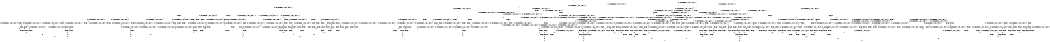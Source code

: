 digraph BCG {
size = "7, 10.5";
center = TRUE;
node [shape = circle];
0 [peripheries = 2];
0 -> 1 [label = "EX !0 !ATOMIC_EXCH_BRANCH (1, +1, TRUE, +1, 1, FALSE) !{0, 1, 2}"];
0 -> 2 [label = "EX !2 !ATOMIC_EXCH_BRANCH (1, +0, TRUE, +0, 1, TRUE) !{0, 1, 2}"];
0 -> 3 [label = "EX !1 !ATOMIC_EXCH_BRANCH (1, +1, TRUE, +0, 2, TRUE) !{0, 1, 2}"];
0 -> 4 [label = "EX !0 !ATOMIC_EXCH_BRANCH (1, +1, TRUE, +1, 1, FALSE) !{0, 1, 2}"];
1 -> 5 [label = "EX !2 !ATOMIC_EXCH_BRANCH (1, +0, TRUE, +0, 1, FALSE) !{0, 1, 2}"];
1 -> 6 [label = "EX !1 !ATOMIC_EXCH_BRANCH (1, +1, TRUE, +0, 2, FALSE) !{0, 1, 2}"];
1 -> 7 [label = "TERMINATE !0"];
2 -> 2 [label = "EX !2 !ATOMIC_EXCH_BRANCH (1, +0, TRUE, +0, 1, TRUE) !{0, 1, 2}"];
2 -> 8 [label = "EX !0 !ATOMIC_EXCH_BRANCH (1, +1, TRUE, +1, 1, FALSE) !{0, 1, 2}"];
2 -> 9 [label = "EX !1 !ATOMIC_EXCH_BRANCH (1, +1, TRUE, +0, 2, TRUE) !{0, 1, 2}"];
2 -> 10 [label = "EX !0 !ATOMIC_EXCH_BRANCH (1, +1, TRUE, +1, 1, FALSE) !{0, 1, 2}"];
3 -> 11 [label = "EX !0 !ATOMIC_EXCH_BRANCH (1, +1, TRUE, +1, 1, TRUE) !{0, 1, 2}"];
3 -> 12 [label = "EX !2 !ATOMIC_EXCH_BRANCH (1, +0, TRUE, +0, 1, FALSE) !{0, 1, 2}"];
3 -> 13 [label = "TERMINATE !1"];
3 -> 14 [label = "EX !0 !ATOMIC_EXCH_BRANCH (1, +1, TRUE, +1, 1, TRUE) !{0, 1, 2}"];
4 -> 15 [label = "EX !1 !ATOMIC_EXCH_BRANCH (1, +1, TRUE, +0, 2, FALSE) !{0, 1, 2}"];
4 -> 16 [label = "EX !2 !ATOMIC_EXCH_BRANCH (1, +0, TRUE, +0, 1, FALSE) !{0, 1, 2}"];
4 -> 17 [label = "EX !1 !ATOMIC_EXCH_BRANCH (1, +1, TRUE, +0, 2, FALSE) !{0, 1, 2}"];
4 -> 18 [label = "TERMINATE !0"];
5 -> 19 [label = "EX !1 !ATOMIC_EXCH_BRANCH (1, +1, TRUE, +0, 2, TRUE) !{0, 1, 2}"];
5 -> 20 [label = "TERMINATE !0"];
5 -> 21 [label = "TERMINATE !2"];
6 -> 22 [label = "EX !2 !ATOMIC_EXCH_BRANCH (1, +0, TRUE, +0, 1, FALSE) !{0, 1, 2}"];
6 -> 23 [label = "TERMINATE !0"];
6 -> 24 [label = "TERMINATE !1"];
7 -> 25 [label = "EX !2 !ATOMIC_EXCH_BRANCH (1, +0, TRUE, +0, 1, FALSE) !{1, 2}"];
7 -> 26 [label = "EX !1 !ATOMIC_EXCH_BRANCH (1, +1, TRUE, +0, 2, FALSE) !{1, 2}"];
7 -> 27 [label = "EX !1 !ATOMIC_EXCH_BRANCH (1, +1, TRUE, +0, 2, FALSE) !{1, 2}"];
8 -> 5 [label = "EX !2 !ATOMIC_EXCH_BRANCH (1, +0, TRUE, +0, 1, FALSE) !{0, 1, 2}"];
8 -> 28 [label = "EX !1 !ATOMIC_EXCH_BRANCH (1, +1, TRUE, +0, 2, FALSE) !{0, 1, 2}"];
8 -> 29 [label = "TERMINATE !0"];
9 -> 12 [label = "EX !2 !ATOMIC_EXCH_BRANCH (1, +0, TRUE, +0, 1, FALSE) !{0, 1, 2}"];
9 -> 30 [label = "EX !0 !ATOMIC_EXCH_BRANCH (1, +1, TRUE, +1, 1, TRUE) !{0, 1, 2}"];
9 -> 31 [label = "TERMINATE !1"];
9 -> 32 [label = "EX !0 !ATOMIC_EXCH_BRANCH (1, +1, TRUE, +1, 1, TRUE) !{0, 1, 2}"];
10 -> 33 [label = "EX !1 !ATOMIC_EXCH_BRANCH (1, +1, TRUE, +0, 2, FALSE) !{0, 1, 2}"];
10 -> 16 [label = "EX !2 !ATOMIC_EXCH_BRANCH (1, +0, TRUE, +0, 1, FALSE) !{0, 1, 2}"];
10 -> 34 [label = "EX !1 !ATOMIC_EXCH_BRANCH (1, +1, TRUE, +0, 2, FALSE) !{0, 1, 2}"];
10 -> 35 [label = "TERMINATE !0"];
11 -> 11 [label = "EX !0 !ATOMIC_EXCH_BRANCH (1, +1, TRUE, +1, 1, TRUE) !{0, 1, 2}"];
11 -> 36 [label = "EX !2 !ATOMIC_EXCH_BRANCH (1, +0, TRUE, +0, 1, FALSE) !{0, 1, 2}"];
11 -> 37 [label = "TERMINATE !1"];
11 -> 14 [label = "EX !0 !ATOMIC_EXCH_BRANCH (1, +1, TRUE, +1, 1, TRUE) !{0, 1, 2}"];
12 -> 19 [label = "EX !0 !ATOMIC_EXCH_BRANCH (1, +1, TRUE, +1, 1, FALSE) !{0, 1, 2}"];
12 -> 38 [label = "TERMINATE !2"];
12 -> 39 [label = "TERMINATE !1"];
12 -> 40 [label = "EX !0 !ATOMIC_EXCH_BRANCH (1, +1, TRUE, +1, 1, FALSE) !{0, 1, 2}"];
13 -> 41 [label = "EX !0 !ATOMIC_EXCH_BRANCH (1, +1, TRUE, +1, 1, TRUE) !{0, 2}"];
13 -> 42 [label = "EX !2 !ATOMIC_EXCH_BRANCH (1, +0, TRUE, +0, 1, FALSE) !{0, 2}"];
13 -> 43 [label = "EX !0 !ATOMIC_EXCH_BRANCH (1, +1, TRUE, +1, 1, TRUE) !{0, 2}"];
14 -> 14 [label = "EX !0 !ATOMIC_EXCH_BRANCH (1, +1, TRUE, +1, 1, TRUE) !{0, 1, 2}"];
14 -> 44 [label = "EX !2 !ATOMIC_EXCH_BRANCH (1, +0, TRUE, +0, 1, FALSE) !{0, 1, 2}"];
14 -> 45 [label = "TERMINATE !1"];
15 -> 46 [label = "EX !2 !ATOMIC_EXCH_BRANCH (1, +0, TRUE, +0, 1, FALSE) !{0, 1, 2}"];
15 -> 47 [label = "EX !2 !ATOMIC_EXCH_BRANCH (1, +0, TRUE, +0, 1, FALSE) !{0, 1, 2}"];
15 -> 48 [label = "TERMINATE !0"];
15 -> 49 [label = "TERMINATE !1"];
16 -> 50 [label = "EX !1 !ATOMIC_EXCH_BRANCH (1, +1, TRUE, +0, 2, TRUE) !{0, 1, 2}"];
16 -> 40 [label = "EX !1 !ATOMIC_EXCH_BRANCH (1, +1, TRUE, +0, 2, TRUE) !{0, 1, 2}"];
16 -> 51 [label = "TERMINATE !0"];
16 -> 52 [label = "TERMINATE !2"];
17 -> 53 [label = "EX !2 !ATOMIC_EXCH_BRANCH (1, +0, TRUE, +0, 1, FALSE) !{0, 1, 2}"];
17 -> 54 [label = "TERMINATE !0"];
17 -> 55 [label = "TERMINATE !1"];
18 -> 56 [label = "EX !2 !ATOMIC_EXCH_BRANCH (1, +0, TRUE, +0, 1, FALSE) !{1, 2}"];
18 -> 57 [label = "EX !1 !ATOMIC_EXCH_BRANCH (1, +1, TRUE, +0, 2, FALSE) !{1, 2}"];
19 -> 58 [label = "TERMINATE !0"];
19 -> 59 [label = "TERMINATE !2"];
19 -> 60 [label = "TERMINATE !1"];
20 -> 61 [label = "EX !1 !ATOMIC_EXCH_BRANCH (1, +1, TRUE, +0, 2, TRUE) !{1, 2}"];
20 -> 62 [label = "TERMINATE !2"];
20 -> 63 [label = "EX !1 !ATOMIC_EXCH_BRANCH (1, +1, TRUE, +0, 2, TRUE) !{1, 2}"];
21 -> 64 [label = "EX !1 !ATOMIC_EXCH_BRANCH (1, +1, TRUE, +0, 2, TRUE) !{0, 1}"];
21 -> 62 [label = "TERMINATE !0"];
22 -> 65 [label = "TERMINATE !0"];
22 -> 66 [label = "TERMINATE !2"];
22 -> 67 [label = "TERMINATE !1"];
23 -> 68 [label = "EX !2 !ATOMIC_EXCH_BRANCH (1, +0, TRUE, +0, 1, FALSE) !{1, 2}"];
23 -> 69 [label = "TERMINATE !1"];
24 -> 70 [label = "EX !2 !ATOMIC_EXCH_BRANCH (1, +0, TRUE, +0, 1, FALSE) !{0, 2}"];
24 -> 69 [label = "TERMINATE !0"];
25 -> 61 [label = "EX !1 !ATOMIC_EXCH_BRANCH (1, +1, TRUE, +0, 2, TRUE) !{1, 2}"];
25 -> 62 [label = "TERMINATE !2"];
25 -> 63 [label = "EX !1 !ATOMIC_EXCH_BRANCH (1, +1, TRUE, +0, 2, TRUE) !{1, 2}"];
26 -> 68 [label = "EX !2 !ATOMIC_EXCH_BRANCH (1, +0, TRUE, +0, 1, FALSE) !{1, 2}"];
26 -> 69 [label = "TERMINATE !1"];
27 -> 71 [label = "EX !2 !ATOMIC_EXCH_BRANCH (1, +0, TRUE, +0, 1, FALSE) !{1, 2}"];
27 -> 72 [label = "EX !2 !ATOMIC_EXCH_BRANCH (1, +0, TRUE, +0, 1, FALSE) !{1, 2}"];
27 -> 73 [label = "TERMINATE !1"];
28 -> 22 [label = "EX !2 !ATOMIC_EXCH_BRANCH (1, +0, TRUE, +0, 1, FALSE) !{0, 1, 2}"];
28 -> 74 [label = "TERMINATE !0"];
28 -> 75 [label = "TERMINATE !1"];
29 -> 25 [label = "EX !2 !ATOMIC_EXCH_BRANCH (1, +0, TRUE, +0, 1, FALSE) !{1, 2}"];
29 -> 76 [label = "EX !1 !ATOMIC_EXCH_BRANCH (1, +1, TRUE, +0, 2, FALSE) !{1, 2}"];
29 -> 77 [label = "EX !1 !ATOMIC_EXCH_BRANCH (1, +1, TRUE, +0, 2, FALSE) !{1, 2}"];
30 -> 30 [label = "EX !0 !ATOMIC_EXCH_BRANCH (1, +1, TRUE, +1, 1, TRUE) !{0, 1, 2}"];
30 -> 36 [label = "EX !2 !ATOMIC_EXCH_BRANCH (1, +0, TRUE, +0, 1, FALSE) !{0, 1, 2}"];
30 -> 78 [label = "TERMINATE !1"];
30 -> 32 [label = "EX !0 !ATOMIC_EXCH_BRANCH (1, +1, TRUE, +1, 1, TRUE) !{0, 1, 2}"];
31 -> 42 [label = "EX !2 !ATOMIC_EXCH_BRANCH (1, +0, TRUE, +0, 1, FALSE) !{0, 2}"];
31 -> 79 [label = "EX !0 !ATOMIC_EXCH_BRANCH (1, +1, TRUE, +1, 1, TRUE) !{0, 2}"];
31 -> 80 [label = "EX !0 !ATOMIC_EXCH_BRANCH (1, +1, TRUE, +1, 1, TRUE) !{0, 2}"];
32 -> 32 [label = "EX !0 !ATOMIC_EXCH_BRANCH (1, +1, TRUE, +1, 1, TRUE) !{0, 1, 2}"];
32 -> 44 [label = "EX !2 !ATOMIC_EXCH_BRANCH (1, +0, TRUE, +0, 1, FALSE) !{0, 1, 2}"];
32 -> 81 [label = "TERMINATE !1"];
33 -> 46 [label = "EX !2 !ATOMIC_EXCH_BRANCH (1, +0, TRUE, +0, 1, FALSE) !{0, 1, 2}"];
33 -> 47 [label = "EX !2 !ATOMIC_EXCH_BRANCH (1, +0, TRUE, +0, 1, FALSE) !{0, 1, 2}"];
33 -> 82 [label = "TERMINATE !0"];
33 -> 83 [label = "TERMINATE !1"];
34 -> 53 [label = "EX !2 !ATOMIC_EXCH_BRANCH (1, +0, TRUE, +0, 1, FALSE) !{0, 1, 2}"];
34 -> 84 [label = "TERMINATE !0"];
34 -> 85 [label = "TERMINATE !1"];
35 -> 56 [label = "EX !2 !ATOMIC_EXCH_BRANCH (1, +0, TRUE, +0, 1, FALSE) !{1, 2}"];
35 -> 86 [label = "EX !1 !ATOMIC_EXCH_BRANCH (1, +1, TRUE, +0, 2, FALSE) !{1, 2}"];
36 -> 19 [label = "EX !0 !ATOMIC_EXCH_BRANCH (1, +1, TRUE, +1, 1, FALSE) !{0, 1, 2}"];
36 -> 87 [label = "TERMINATE !2"];
36 -> 88 [label = "TERMINATE !1"];
36 -> 40 [label = "EX !0 !ATOMIC_EXCH_BRANCH (1, +1, TRUE, +1, 1, FALSE) !{0, 1, 2}"];
37 -> 41 [label = "EX !0 !ATOMIC_EXCH_BRANCH (1, +1, TRUE, +1, 1, TRUE) !{0, 2}"];
37 -> 89 [label = "EX !2 !ATOMIC_EXCH_BRANCH (1, +0, TRUE, +0, 1, FALSE) !{0, 2}"];
37 -> 43 [label = "EX !0 !ATOMIC_EXCH_BRANCH (1, +1, TRUE, +1, 1, TRUE) !{0, 2}"];
38 -> 64 [label = "EX !0 !ATOMIC_EXCH_BRANCH (1, +1, TRUE, +1, 1, FALSE) !{0, 1}"];
38 -> 90 [label = "TERMINATE !1"];
38 -> 91 [label = "EX !0 !ATOMIC_EXCH_BRANCH (1, +1, TRUE, +1, 1, FALSE) !{0, 1}"];
39 -> 92 [label = "EX !0 !ATOMIC_EXCH_BRANCH (1, +1, TRUE, +1, 1, FALSE) !{0, 2}"];
39 -> 90 [label = "TERMINATE !2"];
39 -> 93 [label = "EX !0 !ATOMIC_EXCH_BRANCH (1, +1, TRUE, +1, 1, FALSE) !{0, 2}"];
40 -> 94 [label = "TERMINATE !0"];
40 -> 95 [label = "TERMINATE !2"];
40 -> 96 [label = "TERMINATE !1"];
41 -> 41 [label = "EX !0 !ATOMIC_EXCH_BRANCH (1, +1, TRUE, +1, 1, TRUE) !{0, 2}"];
41 -> 89 [label = "EX !2 !ATOMIC_EXCH_BRANCH (1, +0, TRUE, +0, 1, FALSE) !{0, 2}"];
41 -> 43 [label = "EX !0 !ATOMIC_EXCH_BRANCH (1, +1, TRUE, +1, 1, TRUE) !{0, 2}"];
42 -> 92 [label = "EX !0 !ATOMIC_EXCH_BRANCH (1, +1, TRUE, +1, 1, FALSE) !{0, 2}"];
42 -> 90 [label = "TERMINATE !2"];
42 -> 93 [label = "EX !0 !ATOMIC_EXCH_BRANCH (1, +1, TRUE, +1, 1, FALSE) !{0, 2}"];
43 -> 97 [label = "EX !2 !ATOMIC_EXCH_BRANCH (1, +0, TRUE, +0, 1, FALSE) !{0, 2}"];
43 -> 43 [label = "EX !0 !ATOMIC_EXCH_BRANCH (1, +1, TRUE, +1, 1, TRUE) !{0, 2}"];
43 -> 98 [label = "EX !2 !ATOMIC_EXCH_BRANCH (1, +0, TRUE, +0, 1, FALSE) !{0, 2}"];
44 -> 40 [label = "EX !0 !ATOMIC_EXCH_BRANCH (1, +1, TRUE, +1, 1, FALSE) !{0, 1, 2}"];
44 -> 99 [label = "TERMINATE !2"];
44 -> 100 [label = "TERMINATE !1"];
45 -> 101 [label = "EX !0 !ATOMIC_EXCH_BRANCH (1, +1, TRUE, +1, 1, TRUE) !{0, 2}"];
45 -> 102 [label = "EX !2 !ATOMIC_EXCH_BRANCH (1, +0, TRUE, +0, 1, FALSE) !{0, 2}"];
46 -> 103 [label = "TERMINATE !0"];
46 -> 104 [label = "TERMINATE !2"];
46 -> 105 [label = "TERMINATE !1"];
47 -> 106 [label = "TERMINATE !0"];
47 -> 107 [label = "TERMINATE !2"];
47 -> 108 [label = "TERMINATE !1"];
48 -> 109 [label = "EX !2 !ATOMIC_EXCH_BRANCH (1, +0, TRUE, +0, 1, FALSE) !{1, 2}"];
48 -> 110 [label = "TERMINATE !1"];
49 -> 111 [label = "EX !2 !ATOMIC_EXCH_BRANCH (1, +0, TRUE, +0, 1, FALSE) !{0, 2}"];
49 -> 110 [label = "TERMINATE !0"];
50 -> 112 [label = "TERMINATE !0"];
50 -> 113 [label = "TERMINATE !2"];
50 -> 114 [label = "TERMINATE !1"];
51 -> 115 [label = "EX !1 !ATOMIC_EXCH_BRANCH (1, +1, TRUE, +0, 2, TRUE) !{1, 2}"];
51 -> 116 [label = "TERMINATE !2"];
52 -> 117 [label = "EX !1 !ATOMIC_EXCH_BRANCH (1, +1, TRUE, +0, 2, TRUE) !{0, 1}"];
52 -> 116 [label = "TERMINATE !0"];
53 -> 118 [label = "TERMINATE !0"];
53 -> 119 [label = "TERMINATE !2"];
53 -> 120 [label = "TERMINATE !1"];
54 -> 121 [label = "EX !2 !ATOMIC_EXCH_BRANCH (1, +0, TRUE, +0, 1, FALSE) !{1, 2}"];
54 -> 122 [label = "TERMINATE !1"];
55 -> 123 [label = "EX !2 !ATOMIC_EXCH_BRANCH (1, +0, TRUE, +0, 1, FALSE) !{0, 2}"];
55 -> 122 [label = "TERMINATE !0"];
56 -> 115 [label = "EX !1 !ATOMIC_EXCH_BRANCH (1, +1, TRUE, +0, 2, TRUE) !{1, 2}"];
56 -> 116 [label = "TERMINATE !2"];
57 -> 121 [label = "EX !2 !ATOMIC_EXCH_BRANCH (1, +0, TRUE, +0, 1, FALSE) !{1, 2}"];
57 -> 122 [label = "TERMINATE !1"];
58 -> 124 [label = "TERMINATE !2"];
58 -> 125 [label = "TERMINATE !1"];
59 -> 124 [label = "TERMINATE !0"];
59 -> 126 [label = "TERMINATE !1"];
60 -> 125 [label = "TERMINATE !0"];
60 -> 126 [label = "TERMINATE !2"];
61 -> 124 [label = "TERMINATE !2"];
61 -> 125 [label = "TERMINATE !1"];
62 -> 127 [label = "EX !1 !ATOMIC_EXCH_BRANCH (1, +1, TRUE, +0, 2, TRUE) !{1}"];
62 -> 128 [label = "EX !1 !ATOMIC_EXCH_BRANCH (1, +1, TRUE, +0, 2, TRUE) !{1}"];
63 -> 129 [label = "TERMINATE !2"];
63 -> 130 [label = "TERMINATE !1"];
64 -> 124 [label = "TERMINATE !0"];
64 -> 126 [label = "TERMINATE !1"];
65 -> 131 [label = "TERMINATE !2"];
65 -> 132 [label = "TERMINATE !1"];
66 -> 131 [label = "TERMINATE !0"];
66 -> 133 [label = "TERMINATE !1"];
67 -> 132 [label = "TERMINATE !0"];
67 -> 133 [label = "TERMINATE !2"];
68 -> 131 [label = "TERMINATE !2"];
68 -> 132 [label = "TERMINATE !1"];
69 -> 134 [label = "EX !2 !ATOMIC_EXCH_BRANCH (1, +0, TRUE, +0, 1, FALSE) !{2}"];
69 -> 135 [label = "EX !2 !ATOMIC_EXCH_BRANCH (1, +0, TRUE, +0, 1, FALSE) !{2}"];
70 -> 132 [label = "TERMINATE !0"];
70 -> 133 [label = "TERMINATE !2"];
71 -> 136 [label = "TERMINATE !2"];
71 -> 137 [label = "TERMINATE !1"];
72 -> 138 [label = "TERMINATE !2"];
72 -> 139 [label = "TERMINATE !1"];
73 -> 140 [label = "EX !2 !ATOMIC_EXCH_BRANCH (1, +0, TRUE, +0, 1, FALSE) !{2}"];
74 -> 68 [label = "EX !2 !ATOMIC_EXCH_BRANCH (1, +0, TRUE, +0, 1, FALSE) !{1, 2}"];
74 -> 141 [label = "TERMINATE !1"];
75 -> 70 [label = "EX !2 !ATOMIC_EXCH_BRANCH (1, +0, TRUE, +0, 1, FALSE) !{0, 2}"];
75 -> 141 [label = "TERMINATE !0"];
76 -> 68 [label = "EX !2 !ATOMIC_EXCH_BRANCH (1, +0, TRUE, +0, 1, FALSE) !{1, 2}"];
76 -> 141 [label = "TERMINATE !1"];
77 -> 71 [label = "EX !2 !ATOMIC_EXCH_BRANCH (1, +0, TRUE, +0, 1, FALSE) !{1, 2}"];
77 -> 72 [label = "EX !2 !ATOMIC_EXCH_BRANCH (1, +0, TRUE, +0, 1, FALSE) !{1, 2}"];
77 -> 142 [label = "TERMINATE !1"];
78 -> 79 [label = "EX !0 !ATOMIC_EXCH_BRANCH (1, +1, TRUE, +1, 1, TRUE) !{0, 2}"];
78 -> 89 [label = "EX !2 !ATOMIC_EXCH_BRANCH (1, +0, TRUE, +0, 1, FALSE) !{0, 2}"];
78 -> 80 [label = "EX !0 !ATOMIC_EXCH_BRANCH (1, +1, TRUE, +1, 1, TRUE) !{0, 2}"];
79 -> 79 [label = "EX !0 !ATOMIC_EXCH_BRANCH (1, +1, TRUE, +1, 1, TRUE) !{0, 2}"];
79 -> 89 [label = "EX !2 !ATOMIC_EXCH_BRANCH (1, +0, TRUE, +0, 1, FALSE) !{0, 2}"];
79 -> 80 [label = "EX !0 !ATOMIC_EXCH_BRANCH (1, +1, TRUE, +1, 1, TRUE) !{0, 2}"];
80 -> 97 [label = "EX !2 !ATOMIC_EXCH_BRANCH (1, +0, TRUE, +0, 1, FALSE) !{0, 2}"];
80 -> 80 [label = "EX !0 !ATOMIC_EXCH_BRANCH (1, +1, TRUE, +1, 1, TRUE) !{0, 2}"];
80 -> 98 [label = "EX !2 !ATOMIC_EXCH_BRANCH (1, +0, TRUE, +0, 1, FALSE) !{0, 2}"];
81 -> 143 [label = "EX !0 !ATOMIC_EXCH_BRANCH (1, +1, TRUE, +1, 1, TRUE) !{0, 2}"];
81 -> 102 [label = "EX !2 !ATOMIC_EXCH_BRANCH (1, +0, TRUE, +0, 1, FALSE) !{0, 2}"];
82 -> 109 [label = "EX !2 !ATOMIC_EXCH_BRANCH (1, +0, TRUE, +0, 1, FALSE) !{1, 2}"];
82 -> 144 [label = "TERMINATE !1"];
83 -> 111 [label = "EX !2 !ATOMIC_EXCH_BRANCH (1, +0, TRUE, +0, 1, FALSE) !{0, 2}"];
83 -> 144 [label = "TERMINATE !0"];
84 -> 121 [label = "EX !2 !ATOMIC_EXCH_BRANCH (1, +0, TRUE, +0, 1, FALSE) !{1, 2}"];
84 -> 145 [label = "TERMINATE !1"];
85 -> 123 [label = "EX !2 !ATOMIC_EXCH_BRANCH (1, +0, TRUE, +0, 1, FALSE) !{0, 2}"];
85 -> 145 [label = "TERMINATE !0"];
86 -> 121 [label = "EX !2 !ATOMIC_EXCH_BRANCH (1, +0, TRUE, +0, 1, FALSE) !{1, 2}"];
86 -> 145 [label = "TERMINATE !1"];
87 -> 64 [label = "EX !0 !ATOMIC_EXCH_BRANCH (1, +1, TRUE, +1, 1, FALSE) !{0, 1}"];
87 -> 146 [label = "TERMINATE !1"];
87 -> 91 [label = "EX !0 !ATOMIC_EXCH_BRANCH (1, +1, TRUE, +1, 1, FALSE) !{0, 1}"];
88 -> 92 [label = "EX !0 !ATOMIC_EXCH_BRANCH (1, +1, TRUE, +1, 1, FALSE) !{0, 2}"];
88 -> 146 [label = "TERMINATE !2"];
88 -> 93 [label = "EX !0 !ATOMIC_EXCH_BRANCH (1, +1, TRUE, +1, 1, FALSE) !{0, 2}"];
89 -> 92 [label = "EX !0 !ATOMIC_EXCH_BRANCH (1, +1, TRUE, +1, 1, FALSE) !{0, 2}"];
89 -> 146 [label = "TERMINATE !2"];
89 -> 93 [label = "EX !0 !ATOMIC_EXCH_BRANCH (1, +1, TRUE, +1, 1, FALSE) !{0, 2}"];
90 -> 147 [label = "EX !0 !ATOMIC_EXCH_BRANCH (1, +1, TRUE, +1, 1, FALSE) !{0}"];
90 -> 148 [label = "EX !0 !ATOMIC_EXCH_BRANCH (1, +1, TRUE, +1, 1, FALSE) !{0}"];
91 -> 149 [label = "TERMINATE !0"];
91 -> 150 [label = "TERMINATE !1"];
92 -> 125 [label = "TERMINATE !0"];
92 -> 126 [label = "TERMINATE !2"];
93 -> 151 [label = "TERMINATE !0"];
93 -> 152 [label = "TERMINATE !2"];
94 -> 153 [label = "TERMINATE !2"];
94 -> 154 [label = "TERMINATE !1"];
95 -> 153 [label = "TERMINATE !0"];
95 -> 155 [label = "TERMINATE !1"];
96 -> 154 [label = "TERMINATE !0"];
96 -> 155 [label = "TERMINATE !2"];
97 -> 156 [label = "EX !0 !ATOMIC_EXCH_BRANCH (1, +1, TRUE, +1, 1, FALSE) !{0, 2}"];
97 -> 157 [label = "TERMINATE !2"];
97 -> 93 [label = "EX !0 !ATOMIC_EXCH_BRANCH (1, +1, TRUE, +1, 1, FALSE) !{0, 2}"];
98 -> 93 [label = "EX !0 !ATOMIC_EXCH_BRANCH (1, +1, TRUE, +1, 1, FALSE) !{0, 2}"];
98 -> 158 [label = "TERMINATE !2"];
99 -> 117 [label = "EX !0 !ATOMIC_EXCH_BRANCH (1, +1, TRUE, +1, 1, FALSE) !{0, 1}"];
99 -> 159 [label = "TERMINATE !1"];
100 -> 160 [label = "EX !0 !ATOMIC_EXCH_BRANCH (1, +1, TRUE, +1, 1, FALSE) !{0, 2}"];
100 -> 159 [label = "TERMINATE !2"];
101 -> 101 [label = "EX !0 !ATOMIC_EXCH_BRANCH (1, +1, TRUE, +1, 1, TRUE) !{0, 2}"];
101 -> 102 [label = "EX !2 !ATOMIC_EXCH_BRANCH (1, +0, TRUE, +0, 1, FALSE) !{0, 2}"];
102 -> 160 [label = "EX !0 !ATOMIC_EXCH_BRANCH (1, +1, TRUE, +1, 1, FALSE) !{0, 2}"];
102 -> 159 [label = "TERMINATE !2"];
103 -> 161 [label = "TERMINATE !2"];
103 -> 162 [label = "TERMINATE !1"];
104 -> 161 [label = "TERMINATE !0"];
104 -> 163 [label = "TERMINATE !1"];
105 -> 162 [label = "TERMINATE !0"];
105 -> 163 [label = "TERMINATE !2"];
106 -> 164 [label = "TERMINATE !2"];
106 -> 165 [label = "TERMINATE !1"];
107 -> 164 [label = "TERMINATE !0"];
107 -> 166 [label = "TERMINATE !1"];
108 -> 165 [label = "TERMINATE !0"];
108 -> 166 [label = "TERMINATE !2"];
109 -> 164 [label = "TERMINATE !2"];
109 -> 165 [label = "TERMINATE !1"];
110 -> 167 [label = "EX !2 !ATOMIC_EXCH_BRANCH (1, +0, TRUE, +0, 1, FALSE) !{2}"];
111 -> 165 [label = "TERMINATE !0"];
111 -> 166 [label = "TERMINATE !2"];
112 -> 168 [label = "TERMINATE !2"];
112 -> 169 [label = "TERMINATE !1"];
113 -> 168 [label = "TERMINATE !0"];
113 -> 170 [label = "TERMINATE !1"];
114 -> 169 [label = "TERMINATE !0"];
114 -> 170 [label = "TERMINATE !2"];
115 -> 153 [label = "TERMINATE !2"];
115 -> 154 [label = "TERMINATE !1"];
116 -> 171 [label = "EX !1 !ATOMIC_EXCH_BRANCH (1, +1, TRUE, +0, 2, TRUE) !{1}"];
117 -> 153 [label = "TERMINATE !0"];
117 -> 155 [label = "TERMINATE !1"];
118 -> 172 [label = "TERMINATE !2"];
118 -> 173 [label = "TERMINATE !1"];
119 -> 172 [label = "TERMINATE !0"];
119 -> 174 [label = "TERMINATE !1"];
120 -> 173 [label = "TERMINATE !0"];
120 -> 174 [label = "TERMINATE !2"];
121 -> 172 [label = "TERMINATE !2"];
121 -> 173 [label = "TERMINATE !1"];
122 -> 175 [label = "EX !2 !ATOMIC_EXCH_BRANCH (1, +0, TRUE, +0, 1, FALSE) !{2}"];
123 -> 173 [label = "TERMINATE !0"];
123 -> 174 [label = "TERMINATE !2"];
124 -> 176 [label = "TERMINATE !1"];
125 -> 176 [label = "TERMINATE !2"];
126 -> 176 [label = "TERMINATE !0"];
127 -> 176 [label = "TERMINATE !1"];
128 -> 177 [label = "TERMINATE !1"];
129 -> 178 [label = "TERMINATE !1"];
130 -> 178 [label = "TERMINATE !2"];
131 -> 179 [label = "TERMINATE !1"];
132 -> 179 [label = "TERMINATE !2"];
133 -> 179 [label = "TERMINATE !0"];
134 -> 179 [label = "TERMINATE !2"];
135 -> 180 [label = "TERMINATE !2"];
136 -> 181 [label = "TERMINATE !1"];
137 -> 181 [label = "TERMINATE !2"];
138 -> 182 [label = "TERMINATE !1"];
139 -> 182 [label = "TERMINATE !2"];
140 -> 182 [label = "TERMINATE !2"];
141 -> 134 [label = "EX !2 !ATOMIC_EXCH_BRANCH (1, +0, TRUE, +0, 1, FALSE) !{2}"];
141 -> 135 [label = "EX !2 !ATOMIC_EXCH_BRANCH (1, +0, TRUE, +0, 1, FALSE) !{2}"];
142 -> 140 [label = "EX !2 !ATOMIC_EXCH_BRANCH (1, +0, TRUE, +0, 1, FALSE) !{2}"];
143 -> 143 [label = "EX !0 !ATOMIC_EXCH_BRANCH (1, +1, TRUE, +1, 1, TRUE) !{0, 2}"];
143 -> 102 [label = "EX !2 !ATOMIC_EXCH_BRANCH (1, +0, TRUE, +0, 1, FALSE) !{0, 2}"];
144 -> 167 [label = "EX !2 !ATOMIC_EXCH_BRANCH (1, +0, TRUE, +0, 1, FALSE) !{2}"];
145 -> 175 [label = "EX !2 !ATOMIC_EXCH_BRANCH (1, +0, TRUE, +0, 1, FALSE) !{2}"];
146 -> 147 [label = "EX !0 !ATOMIC_EXCH_BRANCH (1, +1, TRUE, +1, 1, FALSE) !{0}"];
146 -> 148 [label = "EX !0 !ATOMIC_EXCH_BRANCH (1, +1, TRUE, +1, 1, FALSE) !{0}"];
147 -> 176 [label = "TERMINATE !0"];
148 -> 183 [label = "TERMINATE !0"];
149 -> 184 [label = "TERMINATE !1"];
150 -> 184 [label = "TERMINATE !0"];
151 -> 185 [label = "TERMINATE !2"];
152 -> 185 [label = "TERMINATE !0"];
153 -> 186 [label = "TERMINATE !1"];
154 -> 186 [label = "TERMINATE !2"];
155 -> 186 [label = "TERMINATE !0"];
156 -> 187 [label = "TERMINATE !0"];
156 -> 188 [label = "TERMINATE !2"];
157 -> 189 [label = "EX !0 !ATOMIC_EXCH_BRANCH (1, +1, TRUE, +1, 1, FALSE) !{0}"];
158 -> 190 [label = "EX !0 !ATOMIC_EXCH_BRANCH (1, +1, TRUE, +1, 1, FALSE) !{0}"];
159 -> 191 [label = "EX !0 !ATOMIC_EXCH_BRANCH (1, +1, TRUE, +1, 1, FALSE) !{0}"];
160 -> 154 [label = "TERMINATE !0"];
160 -> 155 [label = "TERMINATE !2"];
161 -> 192 [label = "TERMINATE !1"];
162 -> 192 [label = "TERMINATE !2"];
163 -> 192 [label = "TERMINATE !0"];
164 -> 193 [label = "TERMINATE !1"];
165 -> 193 [label = "TERMINATE !2"];
166 -> 193 [label = "TERMINATE !0"];
167 -> 193 [label = "TERMINATE !2"];
168 -> 194 [label = "TERMINATE !1"];
169 -> 194 [label = "TERMINATE !2"];
170 -> 194 [label = "TERMINATE !0"];
171 -> 186 [label = "TERMINATE !1"];
172 -> 195 [label = "TERMINATE !1"];
173 -> 195 [label = "TERMINATE !2"];
174 -> 195 [label = "TERMINATE !0"];
175 -> 195 [label = "TERMINATE !2"];
176 -> 196 [label = "exit"];
177 -> 197 [label = "exit"];
178 -> 198 [label = "exit"];
179 -> 196 [label = "exit"];
180 -> 199 [label = "exit"];
181 -> 200 [label = "exit"];
182 -> 198 [label = "exit"];
183 -> 201 [label = "exit"];
184 -> 202 [label = "exit"];
185 -> 203 [label = "exit"];
186 -> 204 [label = "exit"];
187 -> 205 [label = "TERMINATE !2"];
188 -> 205 [label = "TERMINATE !0"];
189 -> 205 [label = "TERMINATE !0"];
190 -> 185 [label = "TERMINATE !0"];
191 -> 186 [label = "TERMINATE !0"];
192 -> 206 [label = "exit"];
193 -> 207 [label = "exit"];
194 -> 207 [label = "exit"];
195 -> 204 [label = "exit"];
205 -> 208 [label = "exit"];
}
